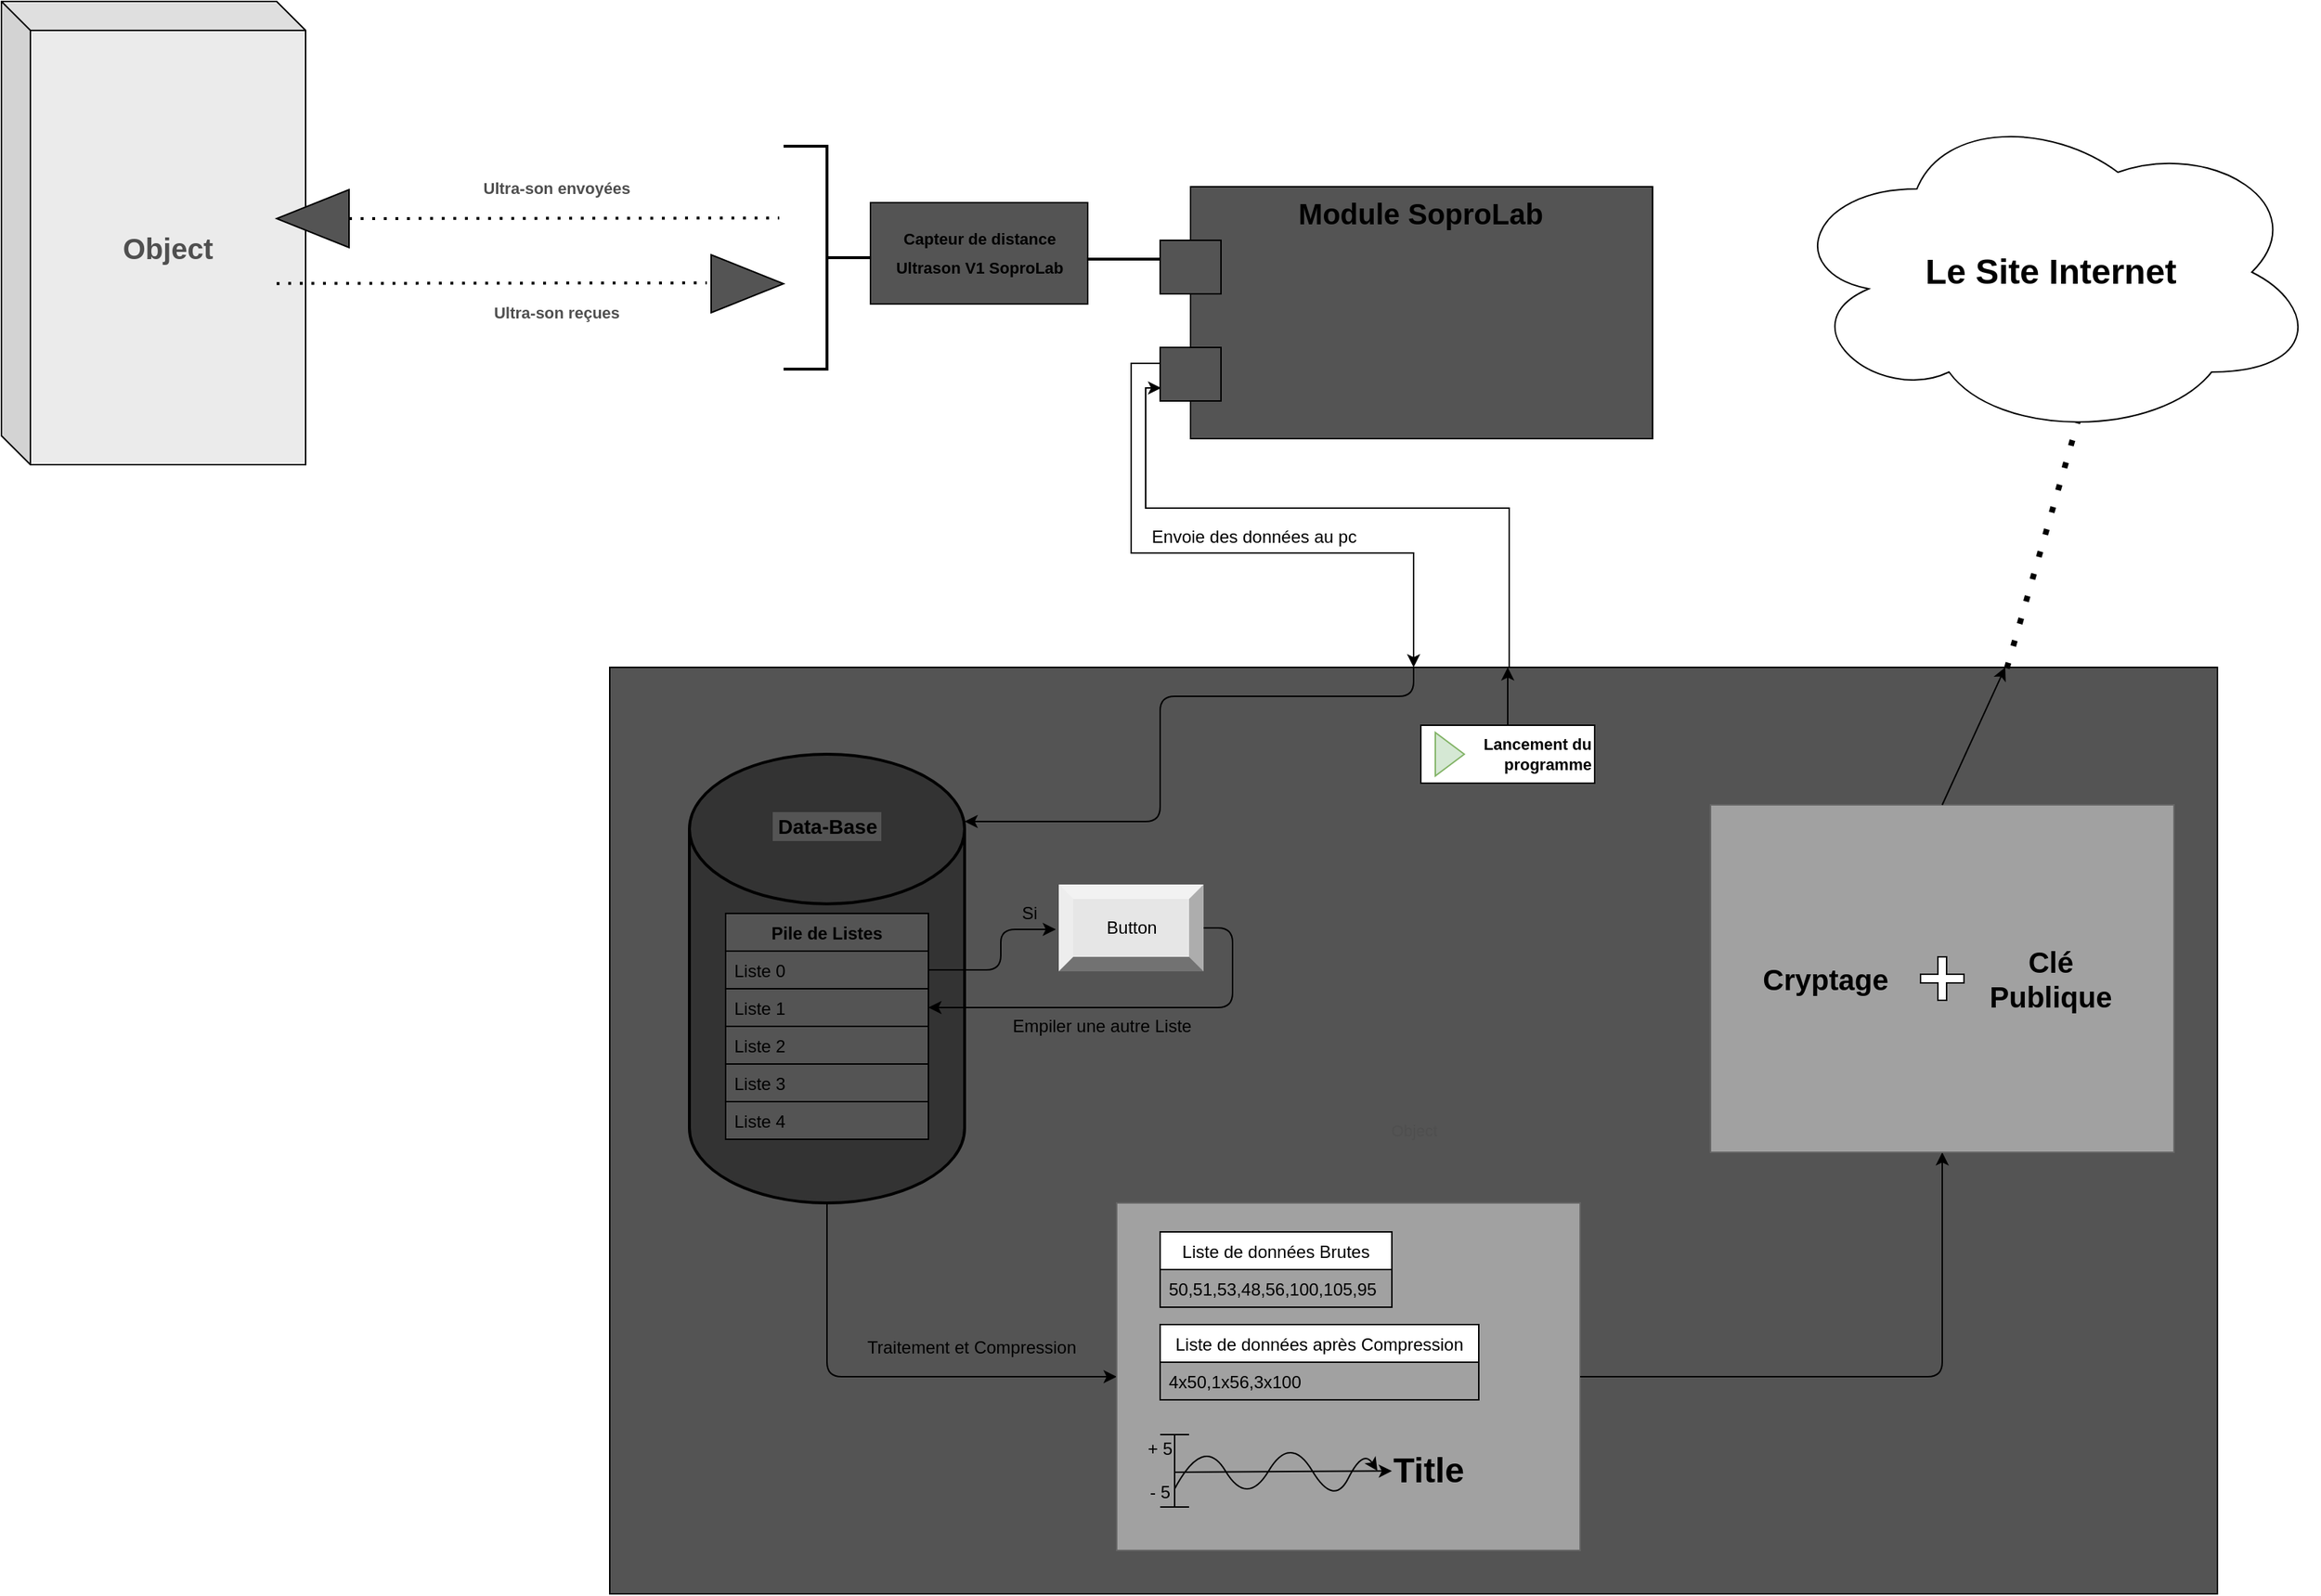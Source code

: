 <mxfile version="14.7.2" type="github">
  <diagram id="qy9EWmMD1HwXzlRcthMH" name="Page-1">
    <mxGraphModel dx="764" dy="311" grid="1" gridSize="10" guides="1" tooltips="1" connect="1" arrows="1" fold="1" page="1" pageScale="1" pageWidth="827" pageHeight="1169" math="0" shadow="0">
      <root>
        <mxCell id="0" />
        <mxCell id="1" parent="0" />
        <mxCell id="YDDml-Z9Vrtt6Zy8maYf-40" value="Object" style="html=1;labelBackgroundColor=none;fontSize=11;fontColor=#4F4F4F;strokeColor=#000000;verticalAlign=middle;fillColor=#545454;" parent="1" vertex="1">
          <mxGeometry x="450" y="870" width="1110" height="640" as="geometry" />
        </mxCell>
        <mxCell id="YDDml-Z9Vrtt6Zy8maYf-1" value="" style="strokeWidth=2;html=1;shape=mxgraph.flowchart.database;whiteSpace=wrap;fillColor=#333333;" parent="1" vertex="1">
          <mxGeometry x="505" y="930" width="190" height="310" as="geometry" />
        </mxCell>
        <mxCell id="YDDml-Z9Vrtt6Zy8maYf-10" value="Pile de Listes" style="swimlane;fontStyle=1;childLayout=stackLayout;horizontal=1;startSize=26;horizontalStack=0;resizeParent=1;resizeParentMax=0;resizeLast=0;collapsible=1;marginBottom=0;fillColor=#545454;" parent="1" vertex="1">
          <mxGeometry x="530" y="1040" width="140" height="156" as="geometry">
            <mxRectangle x="455" y="120" width="110" height="26" as="alternateBounds" />
          </mxGeometry>
        </mxCell>
        <mxCell id="YDDml-Z9Vrtt6Zy8maYf-11" value="Liste 0" style="text;align=left;verticalAlign=top;spacingLeft=4;spacingRight=4;overflow=hidden;rotatable=0;points=[[0,0.5],[1,0.5]];portConstraint=eastwest;labelBorderColor=none;labelBackgroundColor=none;strokeColor=#000000;fillColor=#545454;" parent="YDDml-Z9Vrtt6Zy8maYf-10" vertex="1">
          <mxGeometry y="26" width="140" height="26" as="geometry" />
        </mxCell>
        <mxCell id="YDDml-Z9Vrtt6Zy8maYf-12" value="Liste 1" style="text;fillColor=#545454;align=left;verticalAlign=middle;spacingLeft=4;spacingRight=4;overflow=hidden;rotatable=0;points=[[0,0.5],[1,0.5]];portConstraint=eastwest;strokeColor=#000000;" parent="YDDml-Z9Vrtt6Zy8maYf-10" vertex="1">
          <mxGeometry y="52" width="140" height="26" as="geometry" />
        </mxCell>
        <mxCell id="YDDml-Z9Vrtt6Zy8maYf-13" value="Liste 2" style="text;fillColor=#545454;align=left;verticalAlign=top;spacingLeft=4;spacingRight=4;overflow=hidden;rotatable=0;points=[[0,0.5],[1,0.5]];portConstraint=eastwest;strokeColor=#000000;" parent="YDDml-Z9Vrtt6Zy8maYf-10" vertex="1">
          <mxGeometry y="78" width="140" height="26" as="geometry" />
        </mxCell>
        <mxCell id="YDDml-Z9Vrtt6Zy8maYf-15" value="Liste 3" style="text;fillColor=#545454;align=left;verticalAlign=middle;spacingLeft=4;spacingRight=4;overflow=hidden;rotatable=0;points=[[0,0.5],[1,0.5]];portConstraint=eastwest;strokeColor=#000000;" parent="YDDml-Z9Vrtt6Zy8maYf-10" vertex="1">
          <mxGeometry y="104" width="140" height="26" as="geometry" />
        </mxCell>
        <mxCell id="YDDml-Z9Vrtt6Zy8maYf-16" value="Liste 4" style="text;fillColor=#545454;align=left;verticalAlign=middle;spacingLeft=4;spacingRight=4;overflow=hidden;rotatable=0;points=[[0,0.5],[1,0.5]];portConstraint=eastwest;strokeColor=#000000;" parent="YDDml-Z9Vrtt6Zy8maYf-10" vertex="1">
          <mxGeometry y="130" width="140" height="26" as="geometry" />
        </mxCell>
        <mxCell id="YDDml-Z9Vrtt6Zy8maYf-14" value="&lt;font style=&quot;font-size: 14px&quot;&gt;&lt;b&gt;Data-Base&lt;/b&gt;&lt;/font&gt;" style="text;html=1;strokeColor=none;fillColor=#545454;align=center;verticalAlign=middle;whiteSpace=wrap;rounded=0;" parent="1" vertex="1">
          <mxGeometry x="562.5" y="970" width="75" height="20" as="geometry" />
        </mxCell>
        <mxCell id="YDDml-Z9Vrtt6Zy8maYf-41" style="edgeStyle=orthogonalEdgeStyle;rounded=0;orthogonalLoop=1;jettySize=auto;html=1;exitX=0;exitY=0;exitDx=0;exitDy=129.5;exitPerimeter=0;entryX=0.5;entryY=0;entryDx=0;entryDy=0;fontSize=11;fontColor=#4F4F4F;" parent="1" source="YDDml-Z9Vrtt6Zy8maYf-17" target="YDDml-Z9Vrtt6Zy8maYf-40" edge="1">
          <mxGeometry relative="1" as="geometry">
            <Array as="points">
              <mxPoint x="830" y="660" />
              <mxPoint x="810" y="660" />
              <mxPoint x="810" y="791" />
              <mxPoint x="1005" y="791" />
            </Array>
          </mxGeometry>
        </mxCell>
        <mxCell id="YDDml-Z9Vrtt6Zy8maYf-17" value="Module SoproLab" style="shape=module;align=left;spacingLeft=20;align=center;verticalAlign=top;labelBackgroundColor=none;fontColor=#000000;strokeColor=#000000;fillColor=#545454;jettyWidth=42;jettyHeight=37;fontStyle=1;fontSize=20;" parent="1" vertex="1">
          <mxGeometry x="830" y="538" width="340" height="174" as="geometry" />
        </mxCell>
        <mxCell id="YDDml-Z9Vrtt6Zy8maYf-18" value="&lt;h1 itemprop=&quot;name&quot; style=&quot;font-size: 11px&quot; align=&quot;center&quot;&gt;Capteur de distance &lt;br&gt;&lt;/h1&gt;&lt;h1 itemprop=&quot;name&quot; style=&quot;font-size: 11px&quot; align=&quot;center&quot;&gt;Ultrason V1 SoproLab&lt;/h1&gt;" style="html=1;labelBackgroundColor=none;fontSize=20;fontColor=#000000;strokeColor=#000000;fillColor=#545454;verticalAlign=middle;align=center;" parent="1" vertex="1">
          <mxGeometry x="630" y="549" width="150" height="70" as="geometry" />
        </mxCell>
        <mxCell id="YDDml-Z9Vrtt6Zy8maYf-21" value="" style="line;strokeWidth=2;html=1;labelBackgroundColor=none;fontSize=11;fontColor=#000000;fillColor=#545454;verticalAlign=middle;" parent="1" vertex="1">
          <mxGeometry x="780" y="583" width="50" height="10" as="geometry" />
        </mxCell>
        <mxCell id="YDDml-Z9Vrtt6Zy8maYf-26" value="" style="strokeWidth=2;html=1;shape=mxgraph.flowchart.annotation_2;align=left;labelPosition=right;pointerEvents=1;labelBackgroundColor=none;fontSize=11;fontColor=#000000;fillColor=#545454;rotation=-180;" parent="1" vertex="1">
          <mxGeometry x="570" y="510" width="60" height="154" as="geometry" />
        </mxCell>
        <mxCell id="YDDml-Z9Vrtt6Zy8maYf-28" value="&lt;font size=&quot;1&quot;&gt;&lt;b style=&quot;font-size: 20px&quot;&gt;Object&lt;/b&gt;&lt;/font&gt;" style="shape=cube;whiteSpace=wrap;html=1;boundedLbl=1;backgroundOutline=1;darkOpacity=0.05;darkOpacity2=0.1;labelBackgroundColor=none;fontSize=11;strokeColor=#000000;verticalAlign=middle;fontColor=#4F4F4F;fillColor=#EBEBEB;" parent="1" vertex="1">
          <mxGeometry x="30" y="410" width="210" height="320" as="geometry" />
        </mxCell>
        <mxCell id="YDDml-Z9Vrtt6Zy8maYf-29" value="" style="endArrow=none;dashed=1;html=1;dashPattern=1 3;strokeWidth=2;fontSize=11;fontColor=#000000;entryX=1.049;entryY=0.678;entryDx=0;entryDy=0;entryPerimeter=0;" parent="1" target="YDDml-Z9Vrtt6Zy8maYf-26" edge="1">
          <mxGeometry width="50" height="50" relative="1" as="geometry">
            <mxPoint x="270" y="560" as="sourcePoint" />
            <mxPoint x="560" y="560" as="targetPoint" />
          </mxGeometry>
        </mxCell>
        <mxCell id="YDDml-Z9Vrtt6Zy8maYf-30" value="" style="shape=singleArrow;direction=west;whiteSpace=wrap;html=1;labelBackgroundColor=none;fontSize=11;fontColor=#000000;strokeColor=#000000;fillColor=#545454;verticalAlign=middle;arrowWidth=0.084;arrowSize=1;" parent="1" vertex="1">
          <mxGeometry x="220" y="540" width="50" height="40" as="geometry" />
        </mxCell>
        <mxCell id="YDDml-Z9Vrtt6Zy8maYf-31" value="" style="endArrow=none;dashed=1;html=1;dashPattern=1 3;strokeWidth=2;fontSize=11;fontColor=#000000;entryX=1.049;entryY=0.678;entryDx=0;entryDy=0;entryPerimeter=0;" parent="1" edge="1">
          <mxGeometry width="50" height="50" relative="1" as="geometry">
            <mxPoint x="220" y="604.82" as="sourcePoint" />
            <mxPoint x="517.06" y="604.408" as="targetPoint" />
          </mxGeometry>
        </mxCell>
        <mxCell id="YDDml-Z9Vrtt6Zy8maYf-32" value="" style="shape=singleArrow;direction=east;whiteSpace=wrap;html=1;labelBackgroundColor=none;fontSize=11;fontColor=#000000;strokeColor=#000000;fillColor=#545454;verticalAlign=middle;arrowWidth=0.084;arrowSize=1;" parent="1" vertex="1">
          <mxGeometry x="520" y="585" width="50" height="40" as="geometry" />
        </mxCell>
        <mxCell id="YDDml-Z9Vrtt6Zy8maYf-33" value="&lt;b&gt;Ultra-son envoyées&lt;br&gt;&lt;/b&gt;" style="text;html=1;strokeColor=none;fillColor=none;align=center;verticalAlign=middle;whiteSpace=wrap;rounded=0;labelBackgroundColor=none;fontSize=11;fontColor=#4F4F4F;" parent="1" vertex="1">
          <mxGeometry x="358" y="529" width="111" height="20" as="geometry" />
        </mxCell>
        <mxCell id="YDDml-Z9Vrtt6Zy8maYf-34" value="&lt;b&gt;Ultra-son reçues&lt;br&gt;&lt;/b&gt;" style="text;html=1;strokeColor=none;fillColor=none;align=center;verticalAlign=middle;whiteSpace=wrap;rounded=0;labelBackgroundColor=none;fontSize=11;fontColor=#4F4F4F;" parent="1" vertex="1">
          <mxGeometry x="358" y="615" width="111" height="20" as="geometry" />
        </mxCell>
        <mxCell id="2D0U1DWmzdw6n1-pY02c-1" value="Envoie des données au pc" style="text;html=1;strokeColor=none;fillColor=none;align=center;verticalAlign=middle;whiteSpace=wrap;rounded=0;" parent="1" vertex="1">
          <mxGeometry x="820" y="770" width="150" height="20" as="geometry" />
        </mxCell>
        <mxCell id="2D0U1DWmzdw6n1-pY02c-8" value="" style="edgeStyle=segmentEdgeStyle;endArrow=classic;html=1;exitX=0.5;exitY=0;exitDx=0;exitDy=0;entryX=1;entryY=0.15;entryDx=0;entryDy=0;entryPerimeter=0;" parent="1" source="YDDml-Z9Vrtt6Zy8maYf-40" target="YDDml-Z9Vrtt6Zy8maYf-1" edge="1">
          <mxGeometry width="50" height="50" relative="1" as="geometry">
            <mxPoint x="780" y="970" as="sourcePoint" />
            <mxPoint x="830" y="920" as="targetPoint" />
            <Array as="points">
              <mxPoint x="1005" y="890" />
              <mxPoint x="830" y="890" />
              <mxPoint x="830" y="977" />
            </Array>
          </mxGeometry>
        </mxCell>
        <mxCell id="2D0U1DWmzdw6n1-pY02c-7" value="Button" style="labelPosition=center;verticalLabelPosition=middle;align=center;html=1;shape=mxgraph.basic.shaded_button;dx=10;fillColor=#E6E6E6;strokeColor=none;" parent="1" vertex="1">
          <mxGeometry x="760" y="1020" width="100" height="60" as="geometry" />
        </mxCell>
        <mxCell id="2D0U1DWmzdw6n1-pY02c-9" value="" style="edgeStyle=segmentEdgeStyle;endArrow=classic;html=1;exitX=1;exitY=0.25;exitDx=0;exitDy=0;" parent="1" source="YDDml-Z9Vrtt6Zy8maYf-10" edge="1">
          <mxGeometry width="50" height="50" relative="1" as="geometry">
            <mxPoint x="830" y="980" as="sourcePoint" />
            <mxPoint x="758" y="1051" as="targetPoint" />
            <Array as="points">
              <mxPoint x="720" y="1079" />
              <mxPoint x="720" y="1051" />
            </Array>
          </mxGeometry>
        </mxCell>
        <mxCell id="2D0U1DWmzdw6n1-pY02c-10" value="" style="edgeStyle=segmentEdgeStyle;endArrow=classic;html=1;entryX=1;entryY=0.5;entryDx=0;entryDy=0;" parent="1" target="YDDml-Z9Vrtt6Zy8maYf-12" edge="1">
          <mxGeometry width="50" height="50" relative="1" as="geometry">
            <mxPoint x="860" y="1050" as="sourcePoint" />
            <mxPoint x="910" y="1000" as="targetPoint" />
            <Array as="points">
              <mxPoint x="880" y="1050" />
              <mxPoint x="880" y="1105" />
            </Array>
          </mxGeometry>
        </mxCell>
        <mxCell id="2D0U1DWmzdw6n1-pY02c-11" value="" style="edgeStyle=segmentEdgeStyle;endArrow=classic;html=1;exitX=0.5;exitY=1;exitDx=0;exitDy=0;exitPerimeter=0;" parent="1" source="YDDml-Z9Vrtt6Zy8maYf-1" target="2D0U1DWmzdw6n1-pY02c-14" edge="1">
          <mxGeometry width="50" height="50" relative="1" as="geometry">
            <mxPoint x="590" y="1320" as="sourcePoint" />
            <mxPoint x="600" y="1320" as="targetPoint" />
            <Array as="points">
              <mxPoint x="600" y="1360" />
            </Array>
          </mxGeometry>
        </mxCell>
        <mxCell id="2D0U1DWmzdw6n1-pY02c-14" value="" style="html=1;labelBackgroundColor=none;fontSize=11;fontColor=#333333;strokeColor=#666666;verticalAlign=middle;fillColor=#A1A1A1;" parent="1" vertex="1">
          <mxGeometry x="800" y="1240" width="320" height="240" as="geometry" />
        </mxCell>
        <mxCell id="2D0U1DWmzdw6n1-pY02c-15" value="Traitement et Compression" style="text;html=1;strokeColor=none;fillColor=none;align=center;verticalAlign=middle;whiteSpace=wrap;rounded=0;shadow=1;sketch=1;" parent="1" vertex="1">
          <mxGeometry x="610" y="1330" width="180" height="20" as="geometry" />
        </mxCell>
        <mxCell id="PynY9uUSVQdF-58scHv3-1" value="Liste de données Brutes" style="swimlane;fontStyle=0;childLayout=stackLayout;horizontal=1;startSize=26;horizontalStack=0;resizeParent=1;resizeParentMax=0;resizeLast=0;collapsible=1;marginBottom=0;" parent="1" vertex="1">
          <mxGeometry x="830" y="1260" width="160" height="52" as="geometry" />
        </mxCell>
        <mxCell id="PynY9uUSVQdF-58scHv3-2" value="50,51,53,48,56,100,105,95" style="text;strokeColor=none;fillColor=none;align=left;verticalAlign=top;spacingLeft=4;spacingRight=4;overflow=hidden;rotatable=0;points=[[0,0.5],[1,0.5]];portConstraint=eastwest;" parent="PynY9uUSVQdF-58scHv3-1" vertex="1">
          <mxGeometry y="26" width="160" height="26" as="geometry" />
        </mxCell>
        <mxCell id="PynY9uUSVQdF-58scHv3-5" value="Liste de données après Compression" style="swimlane;fontStyle=0;childLayout=stackLayout;horizontal=1;startSize=26;horizontalStack=0;resizeParent=1;resizeParentMax=0;resizeLast=0;collapsible=1;marginBottom=0;" parent="1" vertex="1">
          <mxGeometry x="830" y="1324" width="220" height="52" as="geometry">
            <mxRectangle x="810" y="1294" width="240" height="26" as="alternateBounds" />
          </mxGeometry>
        </mxCell>
        <mxCell id="PynY9uUSVQdF-58scHv3-6" value="4x50,1x56,3x100" style="text;strokeColor=none;fillColor=none;align=left;verticalAlign=top;spacingLeft=4;spacingRight=4;overflow=hidden;rotatable=0;points=[[0,0.5],[1,0.5]];portConstraint=eastwest;" parent="PynY9uUSVQdF-58scHv3-5" vertex="1">
          <mxGeometry y="26" width="220" height="26" as="geometry" />
        </mxCell>
        <mxCell id="PynY9uUSVQdF-58scHv3-10" value="" style="shape=crossbar;whiteSpace=wrap;html=1;rounded=1;direction=south;" parent="1" vertex="1">
          <mxGeometry x="830" y="1400" width="20" height="50" as="geometry" />
        </mxCell>
        <mxCell id="PynY9uUSVQdF-58scHv3-11" value="" style="endArrow=classic;html=1;startArrow=none;" parent="1" target="PynY9uUSVQdF-58scHv3-15" edge="1">
          <mxGeometry width="50" height="50" relative="1" as="geometry">
            <mxPoint x="840" y="1426" as="sourcePoint" />
            <mxPoint x="890" y="1400" as="targetPoint" />
            <Array as="points" />
          </mxGeometry>
        </mxCell>
        <mxCell id="PynY9uUSVQdF-58scHv3-15" value="Title" style="text;strokeColor=none;fillColor=none;html=1;fontSize=24;fontStyle=1;verticalAlign=middle;align=center;" parent="1" vertex="1">
          <mxGeometry x="990" y="1405" width="50" height="40" as="geometry" />
        </mxCell>
        <mxCell id="PynY9uUSVQdF-58scHv3-18" value="+ 5" style="text;html=1;strokeColor=none;fillColor=none;align=center;verticalAlign=middle;whiteSpace=wrap;rounded=0;" parent="1" vertex="1">
          <mxGeometry x="810" y="1400" width="40" height="20" as="geometry" />
        </mxCell>
        <mxCell id="PynY9uUSVQdF-58scHv3-19" value="- 5" style="text;html=1;strokeColor=none;fillColor=none;align=center;verticalAlign=middle;whiteSpace=wrap;rounded=0;" parent="1" vertex="1">
          <mxGeometry x="820" y="1430" width="20" height="20" as="geometry" />
        </mxCell>
        <mxCell id="PynY9uUSVQdF-58scHv3-22" value="" style="curved=1;endArrow=classic;html=1;exitX=0.75;exitY=0.5;exitDx=0;exitDy=0;exitPerimeter=0;" parent="1" source="PynY9uUSVQdF-58scHv3-10" edge="1">
          <mxGeometry width="50" height="50" relative="1" as="geometry">
            <mxPoint x="860" y="1460" as="sourcePoint" />
            <mxPoint x="980" y="1425" as="targetPoint" />
            <Array as="points">
              <mxPoint x="860" y="1400" />
              <mxPoint x="890" y="1450" />
              <mxPoint x="920" y="1400" />
              <mxPoint x="950" y="1450" />
              <mxPoint x="970" y="1410" />
            </Array>
          </mxGeometry>
        </mxCell>
        <mxCell id="dD5xsEtT5CgBDuxa0bqA-1" value="Si" style="text;html=1;strokeColor=none;fillColor=none;align=center;verticalAlign=middle;whiteSpace=wrap;rounded=0;" vertex="1" parent="1">
          <mxGeometry x="720" y="1030" width="40" height="20" as="geometry" />
        </mxCell>
        <mxCell id="dD5xsEtT5CgBDuxa0bqA-2" value="Empiler une autre Liste" style="text;html=1;strokeColor=none;fillColor=none;align=center;verticalAlign=middle;whiteSpace=wrap;rounded=0;" vertex="1" parent="1">
          <mxGeometry x="710" y="1108" width="160" height="20" as="geometry" />
        </mxCell>
        <mxCell id="dD5xsEtT5CgBDuxa0bqA-3" value="" style="edgeStyle=segmentEdgeStyle;endArrow=classic;html=1;entryX=0.5;entryY=1;entryDx=0;entryDy=0;" edge="1" parent="1" source="2D0U1DWmzdw6n1-pY02c-14" target="dD5xsEtT5CgBDuxa0bqA-4">
          <mxGeometry width="50" height="50" relative="1" as="geometry">
            <mxPoint x="1170" y="1320" as="sourcePoint" />
            <mxPoint x="1290" y="1280" as="targetPoint" />
            <Array as="points">
              <mxPoint x="1370" y="1360" />
            </Array>
          </mxGeometry>
        </mxCell>
        <mxCell id="dD5xsEtT5CgBDuxa0bqA-4" value="" style="html=1;labelBackgroundColor=none;fontSize=11;fontColor=#333333;strokeColor=#666666;verticalAlign=middle;fillColor=#A1A1A1;" vertex="1" parent="1">
          <mxGeometry x="1210" y="965" width="320" height="240" as="geometry" />
        </mxCell>
        <mxCell id="dD5xsEtT5CgBDuxa0bqA-6" value="" style="shape=cross;whiteSpace=wrap;html=1;" vertex="1" parent="1">
          <mxGeometry x="1355" y="1070" width="30" height="30" as="geometry" />
        </mxCell>
        <mxCell id="dD5xsEtT5CgBDuxa0bqA-7" value="&lt;font style=&quot;font-size: 24px&quot;&gt;&lt;b&gt;Le Site Internet&lt;br&gt;&lt;/b&gt;&lt;/font&gt;" style="ellipse;shape=cloud;whiteSpace=wrap;html=1;" vertex="1" parent="1">
          <mxGeometry x="1260" y="482" width="370" height="230" as="geometry" />
        </mxCell>
        <mxCell id="dD5xsEtT5CgBDuxa0bqA-8" value="" style="endArrow=none;dashed=1;html=1;dashPattern=1 3;strokeWidth=4;exitX=0.869;exitY=0.001;exitDx=0;exitDy=0;entryX=0.55;entryY=0.95;entryDx=0;entryDy=0;entryPerimeter=0;exitPerimeter=0;" edge="1" parent="1" source="YDDml-Z9Vrtt6Zy8maYf-40" target="dD5xsEtT5CgBDuxa0bqA-7">
          <mxGeometry width="50" height="50" relative="1" as="geometry">
            <mxPoint x="1410" y="810" as="sourcePoint" />
            <mxPoint x="1460" y="760" as="targetPoint" />
          </mxGeometry>
        </mxCell>
        <mxCell id="dD5xsEtT5CgBDuxa0bqA-10" value="&lt;font style=&quot;font-size: 20px&quot;&gt;&lt;b&gt;Cryptage&lt;/b&gt;&lt;/font&gt;" style="text;html=1;strokeColor=none;fillColor=none;align=center;verticalAlign=middle;whiteSpace=wrap;rounded=0;" vertex="1" parent="1">
          <mxGeometry x="1230" y="1065.5" width="119" height="39" as="geometry" />
        </mxCell>
        <mxCell id="dD5xsEtT5CgBDuxa0bqA-11" value="&lt;font style=&quot;font-size: 20px&quot;&gt;&lt;b&gt;Clé Publique&lt;/b&gt;&lt;/font&gt;" style="text;html=1;strokeColor=none;fillColor=none;align=center;verticalAlign=middle;whiteSpace=wrap;rounded=0;" vertex="1" parent="1">
          <mxGeometry x="1390" y="1075" width="110" height="20" as="geometry" />
        </mxCell>
        <mxCell id="dD5xsEtT5CgBDuxa0bqA-12" value="" style="endArrow=classic;html=1;exitX=0.5;exitY=0;exitDx=0;exitDy=0;entryX=0.868;entryY=0;entryDx=0;entryDy=0;entryPerimeter=0;" edge="1" parent="1" source="dD5xsEtT5CgBDuxa0bqA-4" target="YDDml-Z9Vrtt6Zy8maYf-40">
          <mxGeometry width="50" height="50" relative="1" as="geometry">
            <mxPoint x="1310" y="1010" as="sourcePoint" />
            <mxPoint x="1360" y="960" as="targetPoint" />
          </mxGeometry>
        </mxCell>
        <mxCell id="dD5xsEtT5CgBDuxa0bqA-17" style="edgeStyle=orthogonalEdgeStyle;rounded=0;orthogonalLoop=1;jettySize=auto;html=1;fontSize=11;fontColor=#4F4F4F;entryX=0.002;entryY=0.799;entryDx=0;entryDy=0;entryPerimeter=0;" edge="1" parent="1" target="YDDml-Z9Vrtt6Zy8maYf-17">
          <mxGeometry relative="1" as="geometry">
            <mxPoint x="1071" y="870" as="sourcePoint" />
            <mxPoint x="1165.03" y="835" as="targetPoint" />
            <Array as="points">
              <mxPoint x="1071" y="760" />
              <mxPoint x="820" y="760" />
              <mxPoint x="820" y="677" />
            </Array>
          </mxGeometry>
        </mxCell>
        <mxCell id="dD5xsEtT5CgBDuxa0bqA-18" value="&lt;div style=&quot;font-size: 11px&quot; align=&quot;right&quot;&gt;&lt;b&gt;&lt;font style=&quot;font-size: 11px&quot;&gt;Lancement du programme&lt;/font&gt;&lt;/b&gt;&lt;/div&gt;" style="html=1;whiteSpace=wrap;container=1;recursiveResize=0;collapsible=0;align=right;" vertex="1" parent="1">
          <mxGeometry x="1010" y="910" width="120" height="40" as="geometry" />
        </mxCell>
        <mxCell id="dD5xsEtT5CgBDuxa0bqA-19" value="" style="triangle;html=1;whiteSpace=wrap;fillColor=#d5e8d4;strokeColor=#82b366;gradientDirection=south;" vertex="1" parent="dD5xsEtT5CgBDuxa0bqA-18">
          <mxGeometry x="10" y="5" width="20" height="30" as="geometry" />
        </mxCell>
        <mxCell id="dD5xsEtT5CgBDuxa0bqA-20" value="" style="endArrow=classic;html=1;strokeWidth=1;exitX=0.5;exitY=0;exitDx=0;exitDy=0;" edge="1" parent="1" source="dD5xsEtT5CgBDuxa0bqA-18">
          <mxGeometry width="50" height="50" relative="1" as="geometry">
            <mxPoint x="1050" y="960" as="sourcePoint" />
            <mxPoint x="1070" y="870" as="targetPoint" />
          </mxGeometry>
        </mxCell>
      </root>
    </mxGraphModel>
  </diagram>
</mxfile>
